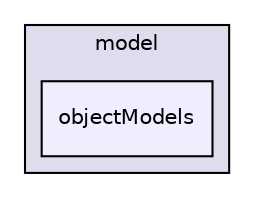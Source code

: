 digraph "RAPSim/src/sgs/model/objectModels" {
  compound=true
  node [ fontsize="10", fontname="Helvetica"];
  edge [ labelfontsize="10", labelfontname="Helvetica"];
  subgraph clusterdir_2f0bce582130e3664de0c2ab4aa656eb {
    graph [ bgcolor="#ddddee", pencolor="black", label="model" fontname="Helvetica", fontsize="10", URL="dir_2f0bce582130e3664de0c2ab4aa656eb.html"]
  dir_91f1ede7c937e1f930005bcd8bc1b745 [shape=box, label="objectModels", style="filled", fillcolor="#eeeeff", pencolor="black", URL="dir_91f1ede7c937e1f930005bcd8bc1b745.html"];
  }
}

